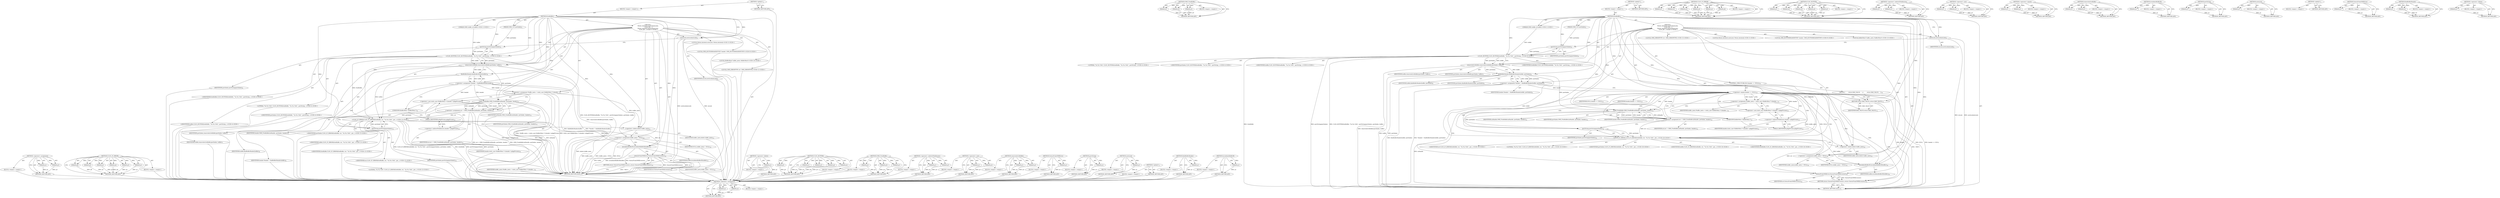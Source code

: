 digraph "&lt;operator&gt;.delete" {
vulnerable_115 [label=<(METHOD,&lt;operator&gt;.assignment)>];
vulnerable_116 [label=<(PARAM,p1)>];
vulnerable_117 [label=<(PARAM,p2)>];
vulnerable_118 [label=<(BLOCK,&lt;empty&gt;,&lt;empty&gt;)>];
vulnerable_119 [label=<(METHOD_RETURN,ANY)>];
vulnerable_140 [label=<(METHOD,CLOG_IF_ERROR)>];
vulnerable_141 [label=<(PARAM,p1)>];
vulnerable_142 [label=<(PARAM,p2)>];
vulnerable_143 [label=<(PARAM,p3)>];
vulnerable_144 [label=<(PARAM,p4)>];
vulnerable_145 [label=<(PARAM,p5)>];
vulnerable_146 [label=<(PARAM,p6)>];
vulnerable_147 [label=<(BLOCK,&lt;empty&gt;,&lt;empty&gt;)>];
vulnerable_148 [label=<(METHOD_RETURN,ANY)>];
vulnerable_6 [label=<(METHOD,&lt;global&gt;)<SUB>1</SUB>>];
vulnerable_7 [label=<(BLOCK,&lt;empty&gt;,&lt;empty&gt;)<SUB>1</SUB>>];
vulnerable_8 [label=<(METHOD,freeBuffer)<SUB>1</SUB>>];
vulnerable_9 [label=<(PARAM,OMX_U32 portIndex)<SUB>2</SUB>>];
vulnerable_10 [label="<(PARAM,OMX::buffer_id buffer)<SUB>2</SUB>>"];
vulnerable_11 [label="<(BLOCK,{
 Mutex::Autolock autoLock(mLock);
    CLOG_BU...,{
 Mutex::Autolock autoLock(mLock);
    CLOG_BU...)<SUB>2</SUB>>"];
vulnerable_12 [label="<(LOCAL,Mutex.Autolock autoLock: Mutex.Autolock)<SUB>3</SUB>>"];
vulnerable_13 [label=<(autoLock,autoLock(mLock))<SUB>3</SUB>>];
vulnerable_14 [label=<(IDENTIFIER,mLock,autoLock(mLock))<SUB>3</SUB>>];
vulnerable_15 [label="<(CLOG_BUFFER,CLOG_BUFFER(freeBuffer, &quot;%s:%u %#x&quot;, portString...)<SUB>4</SUB>>"];
vulnerable_16 [label="<(IDENTIFIER,freeBuffer,CLOG_BUFFER(freeBuffer, &quot;%s:%u %#x&quot;, portString...)<SUB>4</SUB>>"];
vulnerable_17 [label="<(LITERAL,&quot;%s:%u %#x&quot;,CLOG_BUFFER(freeBuffer, &quot;%s:%u %#x&quot;, portString...)<SUB>4</SUB>>"];
vulnerable_18 [label=<(portString,portString(portIndex))<SUB>4</SUB>>];
vulnerable_19 [label=<(IDENTIFIER,portIndex,portString(portIndex))<SUB>4</SUB>>];
vulnerable_20 [label="<(IDENTIFIER,portIndex,CLOG_BUFFER(freeBuffer, &quot;%s:%u %#x&quot;, portString...)<SUB>4</SUB>>"];
vulnerable_21 [label="<(IDENTIFIER,buffer,CLOG_BUFFER(freeBuffer, &quot;%s:%u %#x&quot;, portString...)<SUB>4</SUB>>"];
vulnerable_22 [label=<(removeActiveBuffer,removeActiveBuffer(portIndex, buffer))<SUB>7</SUB>>];
vulnerable_23 [label=<(IDENTIFIER,portIndex,removeActiveBuffer(portIndex, buffer))<SUB>7</SUB>>];
vulnerable_24 [label=<(IDENTIFIER,buffer,removeActiveBuffer(portIndex, buffer))<SUB>7</SUB>>];
vulnerable_25 [label="<(LOCAL,OMX_BUFFERHEADERTYPE* header: OMX_BUFFERHEADERTYPE*)<SUB>9</SUB>>"];
vulnerable_26 [label=<(&lt;operator&gt;.assignment,*header = findBufferHeader(buffer))<SUB>9</SUB>>];
vulnerable_27 [label=<(IDENTIFIER,header,*header = findBufferHeader(buffer))<SUB>9</SUB>>];
vulnerable_28 [label=<(findBufferHeader,findBufferHeader(buffer))<SUB>9</SUB>>];
vulnerable_29 [label=<(IDENTIFIER,buffer,findBufferHeader(buffer))<SUB>9</SUB>>];
vulnerable_30 [label="<(LOCAL,BufferMeta* buffer_meta: BufferMeta*)<SUB>10</SUB>>"];
vulnerable_31 [label=<(&lt;operator&gt;.assignment,*buffer_meta = static_cast&lt;BufferMeta *&gt;(header...)<SUB>10</SUB>>];
vulnerable_32 [label=<(IDENTIFIER,buffer_meta,*buffer_meta = static_cast&lt;BufferMeta *&gt;(header...)<SUB>10</SUB>>];
vulnerable_33 [label=<(&lt;operator&gt;.cast,static_cast&lt;BufferMeta *&gt;(header-&gt;pAppPrivate))<SUB>10</SUB>>];
vulnerable_34 [label=<(UNKNOWN,BufferMeta *,BufferMeta *)<SUB>10</SUB>>];
vulnerable_35 [label=<(&lt;operator&gt;.indirectFieldAccess,header-&gt;pAppPrivate)<SUB>10</SUB>>];
vulnerable_36 [label=<(IDENTIFIER,header,static_cast&lt;BufferMeta *&gt;(header-&gt;pAppPrivate))<SUB>10</SUB>>];
vulnerable_37 [label=<(FIELD_IDENTIFIER,pAppPrivate,pAppPrivate)<SUB>10</SUB>>];
vulnerable_38 [label="<(LOCAL,OMX_ERRORTYPE err: OMX_ERRORTYPE)<SUB>12</SUB>>"];
vulnerable_39 [label=<(&lt;operator&gt;.assignment,err = OMX_FreeBuffer(mHandle, portIndex, header))<SUB>12</SUB>>];
vulnerable_40 [label=<(IDENTIFIER,err,err = OMX_FreeBuffer(mHandle, portIndex, header))<SUB>12</SUB>>];
vulnerable_41 [label=<(OMX_FreeBuffer,OMX_FreeBuffer(mHandle, portIndex, header))<SUB>12</SUB>>];
vulnerable_42 [label=<(IDENTIFIER,mHandle,OMX_FreeBuffer(mHandle, portIndex, header))<SUB>12</SUB>>];
vulnerable_43 [label=<(IDENTIFIER,portIndex,OMX_FreeBuffer(mHandle, portIndex, header))<SUB>12</SUB>>];
vulnerable_44 [label=<(IDENTIFIER,header,OMX_FreeBuffer(mHandle, portIndex, header))<SUB>12</SUB>>];
vulnerable_45 [label="<(CLOG_IF_ERROR,CLOG_IF_ERROR(freeBuffer, err, &quot;%s:%u %#x&quot;, por...)<SUB>13</SUB>>"];
vulnerable_46 [label="<(IDENTIFIER,freeBuffer,CLOG_IF_ERROR(freeBuffer, err, &quot;%s:%u %#x&quot;, por...)<SUB>13</SUB>>"];
vulnerable_47 [label="<(IDENTIFIER,err,CLOG_IF_ERROR(freeBuffer, err, &quot;%s:%u %#x&quot;, por...)<SUB>13</SUB>>"];
vulnerable_48 [label="<(LITERAL,&quot;%s:%u %#x&quot;,CLOG_IF_ERROR(freeBuffer, err, &quot;%s:%u %#x&quot;, por...)<SUB>13</SUB>>"];
vulnerable_49 [label=<(portString,portString(portIndex))<SUB>13</SUB>>];
vulnerable_50 [label=<(IDENTIFIER,portIndex,portString(portIndex))<SUB>13</SUB>>];
vulnerable_51 [label="<(IDENTIFIER,portIndex,CLOG_IF_ERROR(freeBuffer, err, &quot;%s:%u %#x&quot;, por...)<SUB>13</SUB>>"];
vulnerable_52 [label="<(IDENTIFIER,buffer,CLOG_IF_ERROR(freeBuffer, err, &quot;%s:%u %#x&quot;, por...)<SUB>13</SUB>>"];
vulnerable_53 [label=<(&lt;operator&gt;.delete,delete buffer_meta)<SUB>15</SUB>>];
vulnerable_54 [label=<(IDENTIFIER,buffer_meta,delete buffer_meta)<SUB>15</SUB>>];
vulnerable_55 [label=<(&lt;operator&gt;.assignment,buffer_meta = NULL)<SUB>16</SUB>>];
vulnerable_56 [label=<(IDENTIFIER,buffer_meta,buffer_meta = NULL)<SUB>16</SUB>>];
vulnerable_57 [label=<(IDENTIFIER,NULL,buffer_meta = NULL)<SUB>16</SUB>>];
vulnerable_58 [label=<(invalidateBufferID,invalidateBufferID(buffer))<SUB>17</SUB>>];
vulnerable_59 [label=<(IDENTIFIER,buffer,invalidateBufferID(buffer))<SUB>17</SUB>>];
vulnerable_60 [label=<(RETURN,return StatusFromOMXError(err);,return StatusFromOMXError(err);)<SUB>19</SUB>>];
vulnerable_61 [label=<(StatusFromOMXError,StatusFromOMXError(err))<SUB>19</SUB>>];
vulnerable_62 [label=<(IDENTIFIER,err,StatusFromOMXError(err))<SUB>19</SUB>>];
vulnerable_63 [label=<(METHOD_RETURN,status_t)<SUB>1</SUB>>];
vulnerable_65 [label=<(METHOD_RETURN,ANY)<SUB>1</SUB>>];
vulnerable_149 [label=<(METHOD,&lt;operator&gt;.delete)>];
vulnerable_150 [label=<(PARAM,p1)>];
vulnerable_151 [label=<(BLOCK,&lt;empty&gt;,&lt;empty&gt;)>];
vulnerable_152 [label=<(METHOD_RETURN,ANY)>];
vulnerable_98 [label=<(METHOD,CLOG_BUFFER)>];
vulnerable_99 [label=<(PARAM,p1)>];
vulnerable_100 [label=<(PARAM,p2)>];
vulnerable_101 [label=<(PARAM,p3)>];
vulnerable_102 [label=<(PARAM,p4)>];
vulnerable_103 [label=<(PARAM,p5)>];
vulnerable_104 [label=<(BLOCK,&lt;empty&gt;,&lt;empty&gt;)>];
vulnerable_105 [label=<(METHOD_RETURN,ANY)>];
vulnerable_134 [label=<(METHOD,OMX_FreeBuffer)>];
vulnerable_135 [label=<(PARAM,p1)>];
vulnerable_136 [label=<(PARAM,p2)>];
vulnerable_137 [label=<(PARAM,p3)>];
vulnerable_138 [label=<(BLOCK,&lt;empty&gt;,&lt;empty&gt;)>];
vulnerable_139 [label=<(METHOD_RETURN,ANY)>];
vulnerable_129 [label=<(METHOD,&lt;operator&gt;.indirectFieldAccess)>];
vulnerable_130 [label=<(PARAM,p1)>];
vulnerable_131 [label=<(PARAM,p2)>];
vulnerable_132 [label=<(BLOCK,&lt;empty&gt;,&lt;empty&gt;)>];
vulnerable_133 [label=<(METHOD_RETURN,ANY)>];
vulnerable_124 [label=<(METHOD,&lt;operator&gt;.cast)>];
vulnerable_125 [label=<(PARAM,p1)>];
vulnerable_126 [label=<(PARAM,p2)>];
vulnerable_127 [label=<(BLOCK,&lt;empty&gt;,&lt;empty&gt;)>];
vulnerable_128 [label=<(METHOD_RETURN,ANY)>];
vulnerable_110 [label=<(METHOD,removeActiveBuffer)>];
vulnerable_111 [label=<(PARAM,p1)>];
vulnerable_112 [label=<(PARAM,p2)>];
vulnerable_113 [label=<(BLOCK,&lt;empty&gt;,&lt;empty&gt;)>];
vulnerable_114 [label=<(METHOD_RETURN,ANY)>];
vulnerable_157 [label=<(METHOD,StatusFromOMXError)>];
vulnerable_158 [label=<(PARAM,p1)>];
vulnerable_159 [label=<(BLOCK,&lt;empty&gt;,&lt;empty&gt;)>];
vulnerable_160 [label=<(METHOD_RETURN,ANY)>];
vulnerable_106 [label=<(METHOD,portString)>];
vulnerable_107 [label=<(PARAM,p1)>];
vulnerable_108 [label=<(BLOCK,&lt;empty&gt;,&lt;empty&gt;)>];
vulnerable_109 [label=<(METHOD_RETURN,ANY)>];
vulnerable_94 [label=<(METHOD,autoLock)>];
vulnerable_95 [label=<(PARAM,p1)>];
vulnerable_96 [label=<(BLOCK,&lt;empty&gt;,&lt;empty&gt;)>];
vulnerable_97 [label=<(METHOD_RETURN,ANY)>];
vulnerable_88 [label=<(METHOD,&lt;global&gt;)<SUB>1</SUB>>];
vulnerable_89 [label=<(BLOCK,&lt;empty&gt;,&lt;empty&gt;)>];
vulnerable_90 [label=<(METHOD_RETURN,ANY)>];
vulnerable_120 [label=<(METHOD,findBufferHeader)>];
vulnerable_121 [label=<(PARAM,p1)>];
vulnerable_122 [label=<(BLOCK,&lt;empty&gt;,&lt;empty&gt;)>];
vulnerable_123 [label=<(METHOD_RETURN,ANY)>];
vulnerable_153 [label=<(METHOD,invalidateBufferID)>];
vulnerable_154 [label=<(PARAM,p1)>];
vulnerable_155 [label=<(BLOCK,&lt;empty&gt;,&lt;empty&gt;)>];
vulnerable_156 [label=<(METHOD_RETURN,ANY)>];
fixed_123 [label=<(METHOD,&lt;operator&gt;.assignment)>];
fixed_124 [label=<(PARAM,p1)>];
fixed_125 [label=<(PARAM,p2)>];
fixed_126 [label=<(BLOCK,&lt;empty&gt;,&lt;empty&gt;)>];
fixed_127 [label=<(METHOD_RETURN,ANY)>];
fixed_148 [label=<(METHOD,OMX_FreeBuffer)>];
fixed_149 [label=<(PARAM,p1)>];
fixed_150 [label=<(PARAM,p2)>];
fixed_151 [label=<(PARAM,p3)>];
fixed_152 [label=<(BLOCK,&lt;empty&gt;,&lt;empty&gt;)>];
fixed_153 [label=<(METHOD_RETURN,ANY)>];
fixed_6 [label=<(METHOD,&lt;global&gt;)<SUB>1</SUB>>];
fixed_7 [label=<(BLOCK,&lt;empty&gt;,&lt;empty&gt;)<SUB>1</SUB>>];
fixed_8 [label=<(METHOD,freeBuffer)<SUB>1</SUB>>];
fixed_9 [label=<(PARAM,OMX_U32 portIndex)<SUB>2</SUB>>];
fixed_10 [label="<(PARAM,OMX::buffer_id buffer)<SUB>2</SUB>>"];
fixed_11 [label="<(BLOCK,{
 Mutex::Autolock autoLock(mLock);
    CLOG_BU...,{
 Mutex::Autolock autoLock(mLock);
    CLOG_BU...)<SUB>2</SUB>>"];
fixed_12 [label="<(LOCAL,Mutex.Autolock autoLock: Mutex.Autolock)<SUB>3</SUB>>"];
fixed_13 [label=<(autoLock,autoLock(mLock))<SUB>3</SUB>>];
fixed_14 [label=<(IDENTIFIER,mLock,autoLock(mLock))<SUB>3</SUB>>];
fixed_15 [label="<(CLOG_BUFFER,CLOG_BUFFER(freeBuffer, &quot;%s:%u %#x&quot;, portString...)<SUB>4</SUB>>"];
fixed_16 [label="<(IDENTIFIER,freeBuffer,CLOG_BUFFER(freeBuffer, &quot;%s:%u %#x&quot;, portString...)<SUB>4</SUB>>"];
fixed_17 [label="<(LITERAL,&quot;%s:%u %#x&quot;,CLOG_BUFFER(freeBuffer, &quot;%s:%u %#x&quot;, portString...)<SUB>4</SUB>>"];
fixed_18 [label=<(portString,portString(portIndex))<SUB>4</SUB>>];
fixed_19 [label=<(IDENTIFIER,portIndex,portString(portIndex))<SUB>4</SUB>>];
fixed_20 [label="<(IDENTIFIER,portIndex,CLOG_BUFFER(freeBuffer, &quot;%s:%u %#x&quot;, portString...)<SUB>4</SUB>>"];
fixed_21 [label="<(IDENTIFIER,buffer,CLOG_BUFFER(freeBuffer, &quot;%s:%u %#x&quot;, portString...)<SUB>4</SUB>>"];
fixed_22 [label=<(removeActiveBuffer,removeActiveBuffer(portIndex, buffer))<SUB>7</SUB>>];
fixed_23 [label=<(IDENTIFIER,portIndex,removeActiveBuffer(portIndex, buffer))<SUB>7</SUB>>];
fixed_24 [label=<(IDENTIFIER,buffer,removeActiveBuffer(portIndex, buffer))<SUB>7</SUB>>];
fixed_25 [label="<(LOCAL,OMX_BUFFERHEADERTYPE* header: OMX_BUFFERHEADERTYPE*)<SUB>9</SUB>>"];
fixed_26 [label=<(&lt;operator&gt;.assignment,*header = findBufferHeader(buffer, portIndex))<SUB>9</SUB>>];
fixed_27 [label=<(IDENTIFIER,header,*header = findBufferHeader(buffer, portIndex))<SUB>9</SUB>>];
fixed_28 [label=<(findBufferHeader,findBufferHeader(buffer, portIndex))<SUB>9</SUB>>];
fixed_29 [label=<(IDENTIFIER,buffer,findBufferHeader(buffer, portIndex))<SUB>9</SUB>>];
fixed_30 [label=<(IDENTIFIER,portIndex,findBufferHeader(buffer, portIndex))<SUB>9</SUB>>];
fixed_31 [label=<(CONTROL_STRUCTURE,IF,if (header == NULL))<SUB>10</SUB>>];
fixed_32 [label=<(&lt;operator&gt;.equals,header == NULL)<SUB>10</SUB>>];
fixed_33 [label=<(IDENTIFIER,header,header == NULL)<SUB>10</SUB>>];
fixed_34 [label=<(IDENTIFIER,NULL,header == NULL)<SUB>10</SUB>>];
fixed_35 [label=<(BLOCK,{
        return BAD_VALUE;
    },{
        return BAD_VALUE;
    })<SUB>10</SUB>>];
fixed_36 [label=<(RETURN,return BAD_VALUE;,return BAD_VALUE;)<SUB>11</SUB>>];
fixed_37 [label=<(IDENTIFIER,BAD_VALUE,return BAD_VALUE;)<SUB>11</SUB>>];
fixed_38 [label="<(LOCAL,BufferMeta* buffer_meta: BufferMeta*)<SUB>13</SUB>>"];
fixed_39 [label=<(&lt;operator&gt;.assignment,*buffer_meta = static_cast&lt;BufferMeta *&gt;(header...)<SUB>13</SUB>>];
fixed_40 [label=<(IDENTIFIER,buffer_meta,*buffer_meta = static_cast&lt;BufferMeta *&gt;(header...)<SUB>13</SUB>>];
fixed_41 [label=<(&lt;operator&gt;.cast,static_cast&lt;BufferMeta *&gt;(header-&gt;pAppPrivate))<SUB>13</SUB>>];
fixed_42 [label=<(UNKNOWN,BufferMeta *,BufferMeta *)<SUB>13</SUB>>];
fixed_43 [label=<(&lt;operator&gt;.indirectFieldAccess,header-&gt;pAppPrivate)<SUB>13</SUB>>];
fixed_44 [label=<(IDENTIFIER,header,static_cast&lt;BufferMeta *&gt;(header-&gt;pAppPrivate))<SUB>13</SUB>>];
fixed_45 [label=<(FIELD_IDENTIFIER,pAppPrivate,pAppPrivate)<SUB>13</SUB>>];
fixed_46 [label="<(LOCAL,OMX_ERRORTYPE err: OMX_ERRORTYPE)<SUB>15</SUB>>"];
fixed_47 [label=<(&lt;operator&gt;.assignment,err = OMX_FreeBuffer(mHandle, portIndex, header))<SUB>15</SUB>>];
fixed_48 [label=<(IDENTIFIER,err,err = OMX_FreeBuffer(mHandle, portIndex, header))<SUB>15</SUB>>];
fixed_49 [label=<(OMX_FreeBuffer,OMX_FreeBuffer(mHandle, portIndex, header))<SUB>15</SUB>>];
fixed_50 [label=<(IDENTIFIER,mHandle,OMX_FreeBuffer(mHandle, portIndex, header))<SUB>15</SUB>>];
fixed_51 [label=<(IDENTIFIER,portIndex,OMX_FreeBuffer(mHandle, portIndex, header))<SUB>15</SUB>>];
fixed_52 [label=<(IDENTIFIER,header,OMX_FreeBuffer(mHandle, portIndex, header))<SUB>15</SUB>>];
fixed_53 [label="<(CLOG_IF_ERROR,CLOG_IF_ERROR(freeBuffer, err, &quot;%s:%u %#x&quot;, por...)<SUB>16</SUB>>"];
fixed_54 [label="<(IDENTIFIER,freeBuffer,CLOG_IF_ERROR(freeBuffer, err, &quot;%s:%u %#x&quot;, por...)<SUB>16</SUB>>"];
fixed_55 [label="<(IDENTIFIER,err,CLOG_IF_ERROR(freeBuffer, err, &quot;%s:%u %#x&quot;, por...)<SUB>16</SUB>>"];
fixed_56 [label="<(LITERAL,&quot;%s:%u %#x&quot;,CLOG_IF_ERROR(freeBuffer, err, &quot;%s:%u %#x&quot;, por...)<SUB>16</SUB>>"];
fixed_57 [label=<(portString,portString(portIndex))<SUB>16</SUB>>];
fixed_58 [label=<(IDENTIFIER,portIndex,portString(portIndex))<SUB>16</SUB>>];
fixed_59 [label="<(IDENTIFIER,portIndex,CLOG_IF_ERROR(freeBuffer, err, &quot;%s:%u %#x&quot;, por...)<SUB>16</SUB>>"];
fixed_60 [label="<(IDENTIFIER,buffer,CLOG_IF_ERROR(freeBuffer, err, &quot;%s:%u %#x&quot;, por...)<SUB>16</SUB>>"];
fixed_61 [label=<(&lt;operator&gt;.delete,delete buffer_meta)<SUB>18</SUB>>];
fixed_62 [label=<(IDENTIFIER,buffer_meta,delete buffer_meta)<SUB>18</SUB>>];
fixed_63 [label=<(&lt;operator&gt;.assignment,buffer_meta = NULL)<SUB>19</SUB>>];
fixed_64 [label=<(IDENTIFIER,buffer_meta,buffer_meta = NULL)<SUB>19</SUB>>];
fixed_65 [label=<(IDENTIFIER,NULL,buffer_meta = NULL)<SUB>19</SUB>>];
fixed_66 [label=<(invalidateBufferID,invalidateBufferID(buffer))<SUB>20</SUB>>];
fixed_67 [label=<(IDENTIFIER,buffer,invalidateBufferID(buffer))<SUB>20</SUB>>];
fixed_68 [label=<(RETURN,return StatusFromOMXError(err);,return StatusFromOMXError(err);)<SUB>22</SUB>>];
fixed_69 [label=<(StatusFromOMXError,StatusFromOMXError(err))<SUB>22</SUB>>];
fixed_70 [label=<(IDENTIFIER,err,StatusFromOMXError(err))<SUB>22</SUB>>];
fixed_71 [label=<(METHOD_RETURN,status_t)<SUB>1</SUB>>];
fixed_73 [label=<(METHOD_RETURN,ANY)<SUB>1</SUB>>];
fixed_154 [label=<(METHOD,CLOG_IF_ERROR)>];
fixed_155 [label=<(PARAM,p1)>];
fixed_156 [label=<(PARAM,p2)>];
fixed_157 [label=<(PARAM,p3)>];
fixed_158 [label=<(PARAM,p4)>];
fixed_159 [label=<(PARAM,p5)>];
fixed_160 [label=<(PARAM,p6)>];
fixed_161 [label=<(BLOCK,&lt;empty&gt;,&lt;empty&gt;)>];
fixed_162 [label=<(METHOD_RETURN,ANY)>];
fixed_106 [label=<(METHOD,CLOG_BUFFER)>];
fixed_107 [label=<(PARAM,p1)>];
fixed_108 [label=<(PARAM,p2)>];
fixed_109 [label=<(PARAM,p3)>];
fixed_110 [label=<(PARAM,p4)>];
fixed_111 [label=<(PARAM,p5)>];
fixed_112 [label=<(BLOCK,&lt;empty&gt;,&lt;empty&gt;)>];
fixed_113 [label=<(METHOD_RETURN,ANY)>];
fixed_143 [label=<(METHOD,&lt;operator&gt;.indirectFieldAccess)>];
fixed_144 [label=<(PARAM,p1)>];
fixed_145 [label=<(PARAM,p2)>];
fixed_146 [label=<(BLOCK,&lt;empty&gt;,&lt;empty&gt;)>];
fixed_147 [label=<(METHOD_RETURN,ANY)>];
fixed_138 [label=<(METHOD,&lt;operator&gt;.cast)>];
fixed_139 [label=<(PARAM,p1)>];
fixed_140 [label=<(PARAM,p2)>];
fixed_141 [label=<(BLOCK,&lt;empty&gt;,&lt;empty&gt;)>];
fixed_142 [label=<(METHOD_RETURN,ANY)>];
fixed_133 [label=<(METHOD,&lt;operator&gt;.equals)>];
fixed_134 [label=<(PARAM,p1)>];
fixed_135 [label=<(PARAM,p2)>];
fixed_136 [label=<(BLOCK,&lt;empty&gt;,&lt;empty&gt;)>];
fixed_137 [label=<(METHOD_RETURN,ANY)>];
fixed_118 [label=<(METHOD,removeActiveBuffer)>];
fixed_119 [label=<(PARAM,p1)>];
fixed_120 [label=<(PARAM,p2)>];
fixed_121 [label=<(BLOCK,&lt;empty&gt;,&lt;empty&gt;)>];
fixed_122 [label=<(METHOD_RETURN,ANY)>];
fixed_167 [label=<(METHOD,invalidateBufferID)>];
fixed_168 [label=<(PARAM,p1)>];
fixed_169 [label=<(BLOCK,&lt;empty&gt;,&lt;empty&gt;)>];
fixed_170 [label=<(METHOD_RETURN,ANY)>];
fixed_114 [label=<(METHOD,portString)>];
fixed_115 [label=<(PARAM,p1)>];
fixed_116 [label=<(BLOCK,&lt;empty&gt;,&lt;empty&gt;)>];
fixed_117 [label=<(METHOD_RETURN,ANY)>];
fixed_102 [label=<(METHOD,autoLock)>];
fixed_103 [label=<(PARAM,p1)>];
fixed_104 [label=<(BLOCK,&lt;empty&gt;,&lt;empty&gt;)>];
fixed_105 [label=<(METHOD_RETURN,ANY)>];
fixed_96 [label=<(METHOD,&lt;global&gt;)<SUB>1</SUB>>];
fixed_97 [label=<(BLOCK,&lt;empty&gt;,&lt;empty&gt;)>];
fixed_98 [label=<(METHOD_RETURN,ANY)>];
fixed_171 [label=<(METHOD,StatusFromOMXError)>];
fixed_172 [label=<(PARAM,p1)>];
fixed_173 [label=<(BLOCK,&lt;empty&gt;,&lt;empty&gt;)>];
fixed_174 [label=<(METHOD_RETURN,ANY)>];
fixed_128 [label=<(METHOD,findBufferHeader)>];
fixed_129 [label=<(PARAM,p1)>];
fixed_130 [label=<(PARAM,p2)>];
fixed_131 [label=<(BLOCK,&lt;empty&gt;,&lt;empty&gt;)>];
fixed_132 [label=<(METHOD_RETURN,ANY)>];
fixed_163 [label=<(METHOD,&lt;operator&gt;.delete)>];
fixed_164 [label=<(PARAM,p1)>];
fixed_165 [label=<(BLOCK,&lt;empty&gt;,&lt;empty&gt;)>];
fixed_166 [label=<(METHOD_RETURN,ANY)>];
vulnerable_115 -> vulnerable_116  [key=0, label="AST: "];
vulnerable_115 -> vulnerable_116  [key=1, label="DDG: "];
vulnerable_115 -> vulnerable_118  [key=0, label="AST: "];
vulnerable_115 -> vulnerable_117  [key=0, label="AST: "];
vulnerable_115 -> vulnerable_117  [key=1, label="DDG: "];
vulnerable_115 -> vulnerable_119  [key=0, label="AST: "];
vulnerable_115 -> vulnerable_119  [key=1, label="CFG: "];
vulnerable_116 -> vulnerable_119  [key=0, label="DDG: p1"];
vulnerable_117 -> vulnerable_119  [key=0, label="DDG: p2"];
vulnerable_118 -> fixed_123  [key=0];
vulnerable_119 -> fixed_123  [key=0];
vulnerable_140 -> vulnerable_141  [key=0, label="AST: "];
vulnerable_140 -> vulnerable_141  [key=1, label="DDG: "];
vulnerable_140 -> vulnerable_147  [key=0, label="AST: "];
vulnerable_140 -> vulnerable_142  [key=0, label="AST: "];
vulnerable_140 -> vulnerable_142  [key=1, label="DDG: "];
vulnerable_140 -> vulnerable_148  [key=0, label="AST: "];
vulnerable_140 -> vulnerable_148  [key=1, label="CFG: "];
vulnerable_140 -> vulnerable_143  [key=0, label="AST: "];
vulnerable_140 -> vulnerable_143  [key=1, label="DDG: "];
vulnerable_140 -> vulnerable_144  [key=0, label="AST: "];
vulnerable_140 -> vulnerable_144  [key=1, label="DDG: "];
vulnerable_140 -> vulnerable_145  [key=0, label="AST: "];
vulnerable_140 -> vulnerable_145  [key=1, label="DDG: "];
vulnerable_140 -> vulnerable_146  [key=0, label="AST: "];
vulnerable_140 -> vulnerable_146  [key=1, label="DDG: "];
vulnerable_141 -> vulnerable_148  [key=0, label="DDG: p1"];
vulnerable_142 -> vulnerable_148  [key=0, label="DDG: p2"];
vulnerable_143 -> vulnerable_148  [key=0, label="DDG: p3"];
vulnerable_144 -> vulnerable_148  [key=0, label="DDG: p4"];
vulnerable_145 -> vulnerable_148  [key=0, label="DDG: p5"];
vulnerable_146 -> vulnerable_148  [key=0, label="DDG: p6"];
vulnerable_147 -> fixed_123  [key=0];
vulnerable_148 -> fixed_123  [key=0];
vulnerable_6 -> vulnerable_7  [key=0, label="AST: "];
vulnerable_6 -> vulnerable_65  [key=0, label="AST: "];
vulnerable_6 -> vulnerable_65  [key=1, label="CFG: "];
vulnerable_7 -> vulnerable_8  [key=0, label="AST: "];
vulnerable_8 -> vulnerable_9  [key=0, label="AST: "];
vulnerable_8 -> vulnerable_9  [key=1, label="DDG: "];
vulnerable_8 -> vulnerable_10  [key=0, label="AST: "];
vulnerable_8 -> vulnerable_10  [key=1, label="DDG: "];
vulnerable_8 -> vulnerable_11  [key=0, label="AST: "];
vulnerable_8 -> vulnerable_63  [key=0, label="AST: "];
vulnerable_8 -> vulnerable_13  [key=0, label="CFG: "];
vulnerable_8 -> vulnerable_13  [key=1, label="DDG: "];
vulnerable_8 -> vulnerable_55  [key=0, label="DDG: "];
vulnerable_8 -> vulnerable_15  [key=0, label="DDG: "];
vulnerable_8 -> vulnerable_22  [key=0, label="DDG: "];
vulnerable_8 -> vulnerable_45  [key=0, label="DDG: "];
vulnerable_8 -> vulnerable_53  [key=0, label="DDG: "];
vulnerable_8 -> vulnerable_58  [key=0, label="DDG: "];
vulnerable_8 -> vulnerable_18  [key=0, label="DDG: "];
vulnerable_8 -> vulnerable_28  [key=0, label="DDG: "];
vulnerable_8 -> vulnerable_41  [key=0, label="DDG: "];
vulnerable_8 -> vulnerable_49  [key=0, label="DDG: "];
vulnerable_8 -> vulnerable_61  [key=0, label="DDG: "];
vulnerable_9 -> vulnerable_18  [key=0, label="DDG: portIndex"];
vulnerable_10 -> vulnerable_15  [key=0, label="DDG: buffer"];
vulnerable_11 -> vulnerable_12  [key=0, label="AST: "];
vulnerable_11 -> vulnerable_13  [key=0, label="AST: "];
vulnerable_11 -> vulnerable_15  [key=0, label="AST: "];
vulnerable_11 -> vulnerable_22  [key=0, label="AST: "];
vulnerable_11 -> vulnerable_25  [key=0, label="AST: "];
vulnerable_11 -> vulnerable_26  [key=0, label="AST: "];
vulnerable_11 -> vulnerable_30  [key=0, label="AST: "];
vulnerable_11 -> vulnerable_31  [key=0, label="AST: "];
vulnerable_11 -> vulnerable_38  [key=0, label="AST: "];
vulnerable_11 -> vulnerable_39  [key=0, label="AST: "];
vulnerable_11 -> vulnerable_45  [key=0, label="AST: "];
vulnerable_11 -> vulnerable_53  [key=0, label="AST: "];
vulnerable_11 -> vulnerable_55  [key=0, label="AST: "];
vulnerable_11 -> vulnerable_58  [key=0, label="AST: "];
vulnerable_11 -> vulnerable_60  [key=0, label="AST: "];
vulnerable_12 -> fixed_123  [key=0];
vulnerable_13 -> vulnerable_14  [key=0, label="AST: "];
vulnerable_13 -> vulnerable_18  [key=0, label="CFG: "];
vulnerable_13 -> vulnerable_63  [key=0, label="DDG: autoLock(mLock)"];
vulnerable_13 -> vulnerable_63  [key=1, label="DDG: mLock"];
vulnerable_14 -> fixed_123  [key=0];
vulnerable_15 -> vulnerable_16  [key=0, label="AST: "];
vulnerable_15 -> vulnerable_17  [key=0, label="AST: "];
vulnerable_15 -> vulnerable_18  [key=0, label="AST: "];
vulnerable_15 -> vulnerable_20  [key=0, label="AST: "];
vulnerable_15 -> vulnerable_21  [key=0, label="AST: "];
vulnerable_15 -> vulnerable_22  [key=0, label="CFG: "];
vulnerable_15 -> vulnerable_22  [key=1, label="DDG: portIndex"];
vulnerable_15 -> vulnerable_22  [key=2, label="DDG: buffer"];
vulnerable_15 -> vulnerable_63  [key=0, label="DDG: CLOG_BUFFER(freeBuffer, &quot;%s:%u %#x&quot;, portString(portIndex), portIndex, buffer)"];
vulnerable_15 -> vulnerable_45  [key=0, label="DDG: freeBuffer"];
vulnerable_16 -> fixed_123  [key=0];
vulnerable_17 -> fixed_123  [key=0];
vulnerable_18 -> vulnerable_19  [key=0, label="AST: "];
vulnerable_18 -> vulnerable_15  [key=0, label="CFG: "];
vulnerable_18 -> vulnerable_15  [key=1, label="DDG: portIndex"];
vulnerable_19 -> fixed_123  [key=0];
vulnerable_20 -> fixed_123  [key=0];
vulnerable_21 -> fixed_123  [key=0];
vulnerable_22 -> vulnerable_23  [key=0, label="AST: "];
vulnerable_22 -> vulnerable_24  [key=0, label="AST: "];
vulnerable_22 -> vulnerable_28  [key=0, label="CFG: "];
vulnerable_22 -> vulnerable_28  [key=1, label="DDG: buffer"];
vulnerable_22 -> vulnerable_63  [key=0, label="DDG: removeActiveBuffer(portIndex, buffer)"];
vulnerable_22 -> vulnerable_41  [key=0, label="DDG: portIndex"];
vulnerable_23 -> fixed_123  [key=0];
vulnerable_24 -> fixed_123  [key=0];
vulnerable_25 -> fixed_123  [key=0];
vulnerable_26 -> vulnerable_27  [key=0, label="AST: "];
vulnerable_26 -> vulnerable_28  [key=0, label="AST: "];
vulnerable_26 -> vulnerable_34  [key=0, label="CFG: "];
vulnerable_26 -> vulnerable_63  [key=0, label="DDG: findBufferHeader(buffer)"];
vulnerable_26 -> vulnerable_63  [key=1, label="DDG: *header = findBufferHeader(buffer)"];
vulnerable_26 -> vulnerable_31  [key=0, label="DDG: header"];
vulnerable_26 -> vulnerable_33  [key=0, label="DDG: header"];
vulnerable_26 -> vulnerable_41  [key=0, label="DDG: header"];
vulnerable_27 -> fixed_123  [key=0];
vulnerable_28 -> vulnerable_29  [key=0, label="AST: "];
vulnerable_28 -> vulnerable_26  [key=0, label="CFG: "];
vulnerable_28 -> vulnerable_26  [key=1, label="DDG: buffer"];
vulnerable_28 -> vulnerable_45  [key=0, label="DDG: buffer"];
vulnerable_29 -> fixed_123  [key=0];
vulnerable_30 -> fixed_123  [key=0];
vulnerable_31 -> vulnerable_32  [key=0, label="AST: "];
vulnerable_31 -> vulnerable_33  [key=0, label="AST: "];
vulnerable_31 -> vulnerable_41  [key=0, label="CFG: "];
vulnerable_31 -> vulnerable_63  [key=0, label="DDG: static_cast&lt;BufferMeta *&gt;(header-&gt;pAppPrivate)"];
vulnerable_31 -> vulnerable_63  [key=1, label="DDG: *buffer_meta = static_cast&lt;BufferMeta *&gt;(header-&gt;pAppPrivate)"];
vulnerable_31 -> vulnerable_53  [key=0, label="DDG: buffer_meta"];
vulnerable_32 -> fixed_123  [key=0];
vulnerable_33 -> vulnerable_34  [key=0, label="AST: "];
vulnerable_33 -> vulnerable_35  [key=0, label="AST: "];
vulnerable_33 -> vulnerable_31  [key=0, label="CFG: "];
vulnerable_33 -> vulnerable_63  [key=0, label="DDG: header-&gt;pAppPrivate"];
vulnerable_34 -> vulnerable_37  [key=0, label="CFG: "];
vulnerable_35 -> vulnerable_36  [key=0, label="AST: "];
vulnerable_35 -> vulnerable_37  [key=0, label="AST: "];
vulnerable_35 -> vulnerable_33  [key=0, label="CFG: "];
vulnerable_36 -> fixed_123  [key=0];
vulnerable_37 -> vulnerable_35  [key=0, label="CFG: "];
vulnerable_38 -> fixed_123  [key=0];
vulnerable_39 -> vulnerable_40  [key=0, label="AST: "];
vulnerable_39 -> vulnerable_41  [key=0, label="AST: "];
vulnerable_39 -> vulnerable_49  [key=0, label="CFG: "];
vulnerable_39 -> vulnerable_63  [key=0, label="DDG: OMX_FreeBuffer(mHandle, portIndex, header)"];
vulnerable_39 -> vulnerable_63  [key=1, label="DDG: err = OMX_FreeBuffer(mHandle, portIndex, header)"];
vulnerable_39 -> vulnerable_45  [key=0, label="DDG: err"];
vulnerable_40 -> fixed_123  [key=0];
vulnerable_41 -> vulnerable_42  [key=0, label="AST: "];
vulnerable_41 -> vulnerable_43  [key=0, label="AST: "];
vulnerable_41 -> vulnerable_44  [key=0, label="AST: "];
vulnerable_41 -> vulnerable_39  [key=0, label="CFG: "];
vulnerable_41 -> vulnerable_39  [key=1, label="DDG: mHandle"];
vulnerable_41 -> vulnerable_39  [key=2, label="DDG: portIndex"];
vulnerable_41 -> vulnerable_39  [key=3, label="DDG: header"];
vulnerable_41 -> vulnerable_63  [key=0, label="DDG: header"];
vulnerable_41 -> vulnerable_63  [key=1, label="DDG: mHandle"];
vulnerable_41 -> vulnerable_49  [key=0, label="DDG: portIndex"];
vulnerable_42 -> fixed_123  [key=0];
vulnerable_43 -> fixed_123  [key=0];
vulnerable_44 -> fixed_123  [key=0];
vulnerable_45 -> vulnerable_46  [key=0, label="AST: "];
vulnerable_45 -> vulnerable_47  [key=0, label="AST: "];
vulnerable_45 -> vulnerable_48  [key=0, label="AST: "];
vulnerable_45 -> vulnerable_49  [key=0, label="AST: "];
vulnerable_45 -> vulnerable_51  [key=0, label="AST: "];
vulnerable_45 -> vulnerable_52  [key=0, label="AST: "];
vulnerable_45 -> vulnerable_53  [key=0, label="CFG: "];
vulnerable_45 -> vulnerable_63  [key=0, label="DDG: freeBuffer"];
vulnerable_45 -> vulnerable_63  [key=1, label="DDG: portString(portIndex)"];
vulnerable_45 -> vulnerable_63  [key=2, label="DDG: portIndex"];
vulnerable_45 -> vulnerable_63  [key=3, label="DDG: CLOG_IF_ERROR(freeBuffer, err, &quot;%s:%u %#x&quot;, portString(portIndex), portIndex, buffer)"];
vulnerable_45 -> vulnerable_58  [key=0, label="DDG: buffer"];
vulnerable_45 -> vulnerable_61  [key=0, label="DDG: err"];
vulnerable_46 -> fixed_123  [key=0];
vulnerable_47 -> fixed_123  [key=0];
vulnerable_48 -> fixed_123  [key=0];
vulnerable_49 -> vulnerable_50  [key=0, label="AST: "];
vulnerable_49 -> vulnerable_45  [key=0, label="CFG: "];
vulnerable_49 -> vulnerable_45  [key=1, label="DDG: portIndex"];
vulnerable_50 -> fixed_123  [key=0];
vulnerable_51 -> fixed_123  [key=0];
vulnerable_52 -> fixed_123  [key=0];
vulnerable_53 -> vulnerable_54  [key=0, label="AST: "];
vulnerable_53 -> vulnerable_55  [key=0, label="CFG: "];
vulnerable_53 -> vulnerable_63  [key=0, label="DDG: delete buffer_meta"];
vulnerable_54 -> fixed_123  [key=0];
vulnerable_55 -> vulnerable_56  [key=0, label="AST: "];
vulnerable_55 -> vulnerable_57  [key=0, label="AST: "];
vulnerable_55 -> vulnerable_58  [key=0, label="CFG: "];
vulnerable_55 -> vulnerable_63  [key=0, label="DDG: buffer_meta"];
vulnerable_55 -> vulnerable_63  [key=1, label="DDG: buffer_meta = NULL"];
vulnerable_55 -> vulnerable_63  [key=2, label="DDG: NULL"];
vulnerable_56 -> fixed_123  [key=0];
vulnerable_57 -> fixed_123  [key=0];
vulnerable_58 -> vulnerable_59  [key=0, label="AST: "];
vulnerable_58 -> vulnerable_61  [key=0, label="CFG: "];
vulnerable_58 -> vulnerable_63  [key=0, label="DDG: buffer"];
vulnerable_58 -> vulnerable_63  [key=1, label="DDG: invalidateBufferID(buffer)"];
vulnerable_59 -> fixed_123  [key=0];
vulnerable_60 -> vulnerable_61  [key=0, label="AST: "];
vulnerable_60 -> vulnerable_63  [key=0, label="CFG: "];
vulnerable_60 -> vulnerable_63  [key=1, label="DDG: &lt;RET&gt;"];
vulnerable_61 -> vulnerable_62  [key=0, label="AST: "];
vulnerable_61 -> vulnerable_60  [key=0, label="CFG: "];
vulnerable_61 -> vulnerable_60  [key=1, label="DDG: StatusFromOMXError(err)"];
vulnerable_61 -> vulnerable_63  [key=0, label="DDG: err"];
vulnerable_61 -> vulnerable_63  [key=1, label="DDG: StatusFromOMXError(err)"];
vulnerable_62 -> fixed_123  [key=0];
vulnerable_63 -> fixed_123  [key=0];
vulnerable_65 -> fixed_123  [key=0];
vulnerable_149 -> vulnerable_150  [key=0, label="AST: "];
vulnerable_149 -> vulnerable_150  [key=1, label="DDG: "];
vulnerable_149 -> vulnerable_151  [key=0, label="AST: "];
vulnerable_149 -> vulnerable_152  [key=0, label="AST: "];
vulnerable_149 -> vulnerable_152  [key=1, label="CFG: "];
vulnerable_150 -> vulnerable_152  [key=0, label="DDG: p1"];
vulnerable_151 -> fixed_123  [key=0];
vulnerable_152 -> fixed_123  [key=0];
vulnerable_98 -> vulnerable_99  [key=0, label="AST: "];
vulnerable_98 -> vulnerable_99  [key=1, label="DDG: "];
vulnerable_98 -> vulnerable_104  [key=0, label="AST: "];
vulnerable_98 -> vulnerable_100  [key=0, label="AST: "];
vulnerable_98 -> vulnerable_100  [key=1, label="DDG: "];
vulnerable_98 -> vulnerable_105  [key=0, label="AST: "];
vulnerable_98 -> vulnerable_105  [key=1, label="CFG: "];
vulnerable_98 -> vulnerable_101  [key=0, label="AST: "];
vulnerable_98 -> vulnerable_101  [key=1, label="DDG: "];
vulnerable_98 -> vulnerable_102  [key=0, label="AST: "];
vulnerable_98 -> vulnerable_102  [key=1, label="DDG: "];
vulnerable_98 -> vulnerable_103  [key=0, label="AST: "];
vulnerable_98 -> vulnerable_103  [key=1, label="DDG: "];
vulnerable_99 -> vulnerable_105  [key=0, label="DDG: p1"];
vulnerable_100 -> vulnerable_105  [key=0, label="DDG: p2"];
vulnerable_101 -> vulnerable_105  [key=0, label="DDG: p3"];
vulnerable_102 -> vulnerable_105  [key=0, label="DDG: p4"];
vulnerable_103 -> vulnerable_105  [key=0, label="DDG: p5"];
vulnerable_104 -> fixed_123  [key=0];
vulnerable_105 -> fixed_123  [key=0];
vulnerable_134 -> vulnerable_135  [key=0, label="AST: "];
vulnerable_134 -> vulnerable_135  [key=1, label="DDG: "];
vulnerable_134 -> vulnerable_138  [key=0, label="AST: "];
vulnerable_134 -> vulnerable_136  [key=0, label="AST: "];
vulnerable_134 -> vulnerable_136  [key=1, label="DDG: "];
vulnerable_134 -> vulnerable_139  [key=0, label="AST: "];
vulnerable_134 -> vulnerable_139  [key=1, label="CFG: "];
vulnerable_134 -> vulnerable_137  [key=0, label="AST: "];
vulnerable_134 -> vulnerable_137  [key=1, label="DDG: "];
vulnerable_135 -> vulnerable_139  [key=0, label="DDG: p1"];
vulnerable_136 -> vulnerable_139  [key=0, label="DDG: p2"];
vulnerable_137 -> vulnerable_139  [key=0, label="DDG: p3"];
vulnerable_138 -> fixed_123  [key=0];
vulnerable_139 -> fixed_123  [key=0];
vulnerable_129 -> vulnerable_130  [key=0, label="AST: "];
vulnerable_129 -> vulnerable_130  [key=1, label="DDG: "];
vulnerable_129 -> vulnerable_132  [key=0, label="AST: "];
vulnerable_129 -> vulnerable_131  [key=0, label="AST: "];
vulnerable_129 -> vulnerable_131  [key=1, label="DDG: "];
vulnerable_129 -> vulnerable_133  [key=0, label="AST: "];
vulnerable_129 -> vulnerable_133  [key=1, label="CFG: "];
vulnerable_130 -> vulnerable_133  [key=0, label="DDG: p1"];
vulnerable_131 -> vulnerable_133  [key=0, label="DDG: p2"];
vulnerable_132 -> fixed_123  [key=0];
vulnerable_133 -> fixed_123  [key=0];
vulnerable_124 -> vulnerable_125  [key=0, label="AST: "];
vulnerable_124 -> vulnerable_125  [key=1, label="DDG: "];
vulnerable_124 -> vulnerable_127  [key=0, label="AST: "];
vulnerable_124 -> vulnerable_126  [key=0, label="AST: "];
vulnerable_124 -> vulnerable_126  [key=1, label="DDG: "];
vulnerable_124 -> vulnerable_128  [key=0, label="AST: "];
vulnerable_124 -> vulnerable_128  [key=1, label="CFG: "];
vulnerable_125 -> vulnerable_128  [key=0, label="DDG: p1"];
vulnerable_126 -> vulnerable_128  [key=0, label="DDG: p2"];
vulnerable_127 -> fixed_123  [key=0];
vulnerable_128 -> fixed_123  [key=0];
vulnerable_110 -> vulnerable_111  [key=0, label="AST: "];
vulnerable_110 -> vulnerable_111  [key=1, label="DDG: "];
vulnerable_110 -> vulnerable_113  [key=0, label="AST: "];
vulnerable_110 -> vulnerable_112  [key=0, label="AST: "];
vulnerable_110 -> vulnerable_112  [key=1, label="DDG: "];
vulnerable_110 -> vulnerable_114  [key=0, label="AST: "];
vulnerable_110 -> vulnerable_114  [key=1, label="CFG: "];
vulnerable_111 -> vulnerable_114  [key=0, label="DDG: p1"];
vulnerable_112 -> vulnerable_114  [key=0, label="DDG: p2"];
vulnerable_113 -> fixed_123  [key=0];
vulnerable_114 -> fixed_123  [key=0];
vulnerable_157 -> vulnerable_158  [key=0, label="AST: "];
vulnerable_157 -> vulnerable_158  [key=1, label="DDG: "];
vulnerable_157 -> vulnerable_159  [key=0, label="AST: "];
vulnerable_157 -> vulnerable_160  [key=0, label="AST: "];
vulnerable_157 -> vulnerable_160  [key=1, label="CFG: "];
vulnerable_158 -> vulnerable_160  [key=0, label="DDG: p1"];
vulnerable_159 -> fixed_123  [key=0];
vulnerable_160 -> fixed_123  [key=0];
vulnerable_106 -> vulnerable_107  [key=0, label="AST: "];
vulnerable_106 -> vulnerable_107  [key=1, label="DDG: "];
vulnerable_106 -> vulnerable_108  [key=0, label="AST: "];
vulnerable_106 -> vulnerable_109  [key=0, label="AST: "];
vulnerable_106 -> vulnerable_109  [key=1, label="CFG: "];
vulnerable_107 -> vulnerable_109  [key=0, label="DDG: p1"];
vulnerable_108 -> fixed_123  [key=0];
vulnerable_109 -> fixed_123  [key=0];
vulnerable_94 -> vulnerable_95  [key=0, label="AST: "];
vulnerable_94 -> vulnerable_95  [key=1, label="DDG: "];
vulnerable_94 -> vulnerable_96  [key=0, label="AST: "];
vulnerable_94 -> vulnerable_97  [key=0, label="AST: "];
vulnerable_94 -> vulnerable_97  [key=1, label="CFG: "];
vulnerable_95 -> vulnerable_97  [key=0, label="DDG: p1"];
vulnerable_96 -> fixed_123  [key=0];
vulnerable_97 -> fixed_123  [key=0];
vulnerable_88 -> vulnerable_89  [key=0, label="AST: "];
vulnerable_88 -> vulnerable_90  [key=0, label="AST: "];
vulnerable_88 -> vulnerable_90  [key=1, label="CFG: "];
vulnerable_89 -> fixed_123  [key=0];
vulnerable_90 -> fixed_123  [key=0];
vulnerable_120 -> vulnerable_121  [key=0, label="AST: "];
vulnerable_120 -> vulnerable_121  [key=1, label="DDG: "];
vulnerable_120 -> vulnerable_122  [key=0, label="AST: "];
vulnerable_120 -> vulnerable_123  [key=0, label="AST: "];
vulnerable_120 -> vulnerable_123  [key=1, label="CFG: "];
vulnerable_121 -> vulnerable_123  [key=0, label="DDG: p1"];
vulnerable_122 -> fixed_123  [key=0];
vulnerable_123 -> fixed_123  [key=0];
vulnerable_153 -> vulnerable_154  [key=0, label="AST: "];
vulnerable_153 -> vulnerable_154  [key=1, label="DDG: "];
vulnerable_153 -> vulnerable_155  [key=0, label="AST: "];
vulnerable_153 -> vulnerable_156  [key=0, label="AST: "];
vulnerable_153 -> vulnerable_156  [key=1, label="CFG: "];
vulnerable_154 -> vulnerable_156  [key=0, label="DDG: p1"];
vulnerable_155 -> fixed_123  [key=0];
vulnerable_156 -> fixed_123  [key=0];
fixed_123 -> fixed_124  [key=0, label="AST: "];
fixed_123 -> fixed_124  [key=1, label="DDG: "];
fixed_123 -> fixed_126  [key=0, label="AST: "];
fixed_123 -> fixed_125  [key=0, label="AST: "];
fixed_123 -> fixed_125  [key=1, label="DDG: "];
fixed_123 -> fixed_127  [key=0, label="AST: "];
fixed_123 -> fixed_127  [key=1, label="CFG: "];
fixed_124 -> fixed_127  [key=0, label="DDG: p1"];
fixed_125 -> fixed_127  [key=0, label="DDG: p2"];
fixed_148 -> fixed_149  [key=0, label="AST: "];
fixed_148 -> fixed_149  [key=1, label="DDG: "];
fixed_148 -> fixed_152  [key=0, label="AST: "];
fixed_148 -> fixed_150  [key=0, label="AST: "];
fixed_148 -> fixed_150  [key=1, label="DDG: "];
fixed_148 -> fixed_153  [key=0, label="AST: "];
fixed_148 -> fixed_153  [key=1, label="CFG: "];
fixed_148 -> fixed_151  [key=0, label="AST: "];
fixed_148 -> fixed_151  [key=1, label="DDG: "];
fixed_149 -> fixed_153  [key=0, label="DDG: p1"];
fixed_150 -> fixed_153  [key=0, label="DDG: p2"];
fixed_151 -> fixed_153  [key=0, label="DDG: p3"];
fixed_6 -> fixed_7  [key=0, label="AST: "];
fixed_6 -> fixed_73  [key=0, label="AST: "];
fixed_6 -> fixed_73  [key=1, label="CFG: "];
fixed_7 -> fixed_8  [key=0, label="AST: "];
fixed_8 -> fixed_9  [key=0, label="AST: "];
fixed_8 -> fixed_9  [key=1, label="DDG: "];
fixed_8 -> fixed_10  [key=0, label="AST: "];
fixed_8 -> fixed_10  [key=1, label="DDG: "];
fixed_8 -> fixed_11  [key=0, label="AST: "];
fixed_8 -> fixed_71  [key=0, label="AST: "];
fixed_8 -> fixed_13  [key=0, label="CFG: "];
fixed_8 -> fixed_13  [key=1, label="DDG: "];
fixed_8 -> fixed_63  [key=0, label="DDG: "];
fixed_8 -> fixed_15  [key=0, label="DDG: "];
fixed_8 -> fixed_22  [key=0, label="DDG: "];
fixed_8 -> fixed_53  [key=0, label="DDG: "];
fixed_8 -> fixed_61  [key=0, label="DDG: "];
fixed_8 -> fixed_66  [key=0, label="DDG: "];
fixed_8 -> fixed_18  [key=0, label="DDG: "];
fixed_8 -> fixed_28  [key=0, label="DDG: "];
fixed_8 -> fixed_32  [key=0, label="DDG: "];
fixed_8 -> fixed_36  [key=0, label="DDG: "];
fixed_8 -> fixed_49  [key=0, label="DDG: "];
fixed_8 -> fixed_57  [key=0, label="DDG: "];
fixed_8 -> fixed_69  [key=0, label="DDG: "];
fixed_8 -> fixed_37  [key=0, label="DDG: "];
fixed_9 -> fixed_18  [key=0, label="DDG: portIndex"];
fixed_10 -> fixed_15  [key=0, label="DDG: buffer"];
fixed_11 -> fixed_12  [key=0, label="AST: "];
fixed_11 -> fixed_13  [key=0, label="AST: "];
fixed_11 -> fixed_15  [key=0, label="AST: "];
fixed_11 -> fixed_22  [key=0, label="AST: "];
fixed_11 -> fixed_25  [key=0, label="AST: "];
fixed_11 -> fixed_26  [key=0, label="AST: "];
fixed_11 -> fixed_31  [key=0, label="AST: "];
fixed_11 -> fixed_38  [key=0, label="AST: "];
fixed_11 -> fixed_39  [key=0, label="AST: "];
fixed_11 -> fixed_46  [key=0, label="AST: "];
fixed_11 -> fixed_47  [key=0, label="AST: "];
fixed_11 -> fixed_53  [key=0, label="AST: "];
fixed_11 -> fixed_61  [key=0, label="AST: "];
fixed_11 -> fixed_63  [key=0, label="AST: "];
fixed_11 -> fixed_66  [key=0, label="AST: "];
fixed_11 -> fixed_68  [key=0, label="AST: "];
fixed_13 -> fixed_14  [key=0, label="AST: "];
fixed_13 -> fixed_18  [key=0, label="CFG: "];
fixed_13 -> fixed_71  [key=0, label="DDG: autoLock(mLock)"];
fixed_13 -> fixed_71  [key=1, label="DDG: mLock"];
fixed_15 -> fixed_16  [key=0, label="AST: "];
fixed_15 -> fixed_17  [key=0, label="AST: "];
fixed_15 -> fixed_18  [key=0, label="AST: "];
fixed_15 -> fixed_20  [key=0, label="AST: "];
fixed_15 -> fixed_21  [key=0, label="AST: "];
fixed_15 -> fixed_22  [key=0, label="CFG: "];
fixed_15 -> fixed_22  [key=1, label="DDG: portIndex"];
fixed_15 -> fixed_22  [key=2, label="DDG: buffer"];
fixed_15 -> fixed_71  [key=0, label="DDG: freeBuffer"];
fixed_15 -> fixed_71  [key=1, label="DDG: portString(portIndex)"];
fixed_15 -> fixed_71  [key=2, label="DDG: CLOG_BUFFER(freeBuffer, &quot;%s:%u %#x&quot;, portString(portIndex), portIndex, buffer)"];
fixed_15 -> fixed_53  [key=0, label="DDG: freeBuffer"];
fixed_18 -> fixed_19  [key=0, label="AST: "];
fixed_18 -> fixed_15  [key=0, label="CFG: "];
fixed_18 -> fixed_15  [key=1, label="DDG: portIndex"];
fixed_22 -> fixed_23  [key=0, label="AST: "];
fixed_22 -> fixed_24  [key=0, label="AST: "];
fixed_22 -> fixed_28  [key=0, label="CFG: "];
fixed_22 -> fixed_28  [key=1, label="DDG: buffer"];
fixed_22 -> fixed_28  [key=2, label="DDG: portIndex"];
fixed_22 -> fixed_71  [key=0, label="DDG: removeActiveBuffer(portIndex, buffer)"];
fixed_26 -> fixed_27  [key=0, label="AST: "];
fixed_26 -> fixed_28  [key=0, label="AST: "];
fixed_26 -> fixed_32  [key=0, label="CFG: "];
fixed_26 -> fixed_32  [key=1, label="DDG: header"];
fixed_26 -> fixed_71  [key=0, label="DDG: findBufferHeader(buffer, portIndex)"];
fixed_26 -> fixed_71  [key=1, label="DDG: *header = findBufferHeader(buffer, portIndex)"];
fixed_28 -> fixed_29  [key=0, label="AST: "];
fixed_28 -> fixed_30  [key=0, label="AST: "];
fixed_28 -> fixed_26  [key=0, label="CFG: "];
fixed_28 -> fixed_26  [key=1, label="DDG: buffer"];
fixed_28 -> fixed_26  [key=2, label="DDG: portIndex"];
fixed_28 -> fixed_71  [key=0, label="DDG: buffer"];
fixed_28 -> fixed_71  [key=1, label="DDG: portIndex"];
fixed_28 -> fixed_53  [key=0, label="DDG: buffer"];
fixed_28 -> fixed_49  [key=0, label="DDG: portIndex"];
fixed_31 -> fixed_32  [key=0, label="AST: "];
fixed_31 -> fixed_35  [key=0, label="AST: "];
fixed_32 -> fixed_33  [key=0, label="AST: "];
fixed_32 -> fixed_34  [key=0, label="AST: "];
fixed_32 -> fixed_36  [key=0, label="CFG: "];
fixed_32 -> fixed_36  [key=1, label="CDG: "];
fixed_32 -> fixed_42  [key=0, label="CFG: "];
fixed_32 -> fixed_42  [key=1, label="CDG: "];
fixed_32 -> fixed_71  [key=0, label="DDG: header"];
fixed_32 -> fixed_71  [key=1, label="DDG: NULL"];
fixed_32 -> fixed_71  [key=2, label="DDG: header == NULL"];
fixed_32 -> fixed_39  [key=0, label="DDG: header"];
fixed_32 -> fixed_39  [key=1, label="CDG: "];
fixed_32 -> fixed_63  [key=0, label="DDG: NULL"];
fixed_32 -> fixed_63  [key=1, label="CDG: "];
fixed_32 -> fixed_41  [key=0, label="DDG: header"];
fixed_32 -> fixed_41  [key=1, label="CDG: "];
fixed_32 -> fixed_49  [key=0, label="DDG: header"];
fixed_32 -> fixed_49  [key=1, label="CDG: "];
fixed_32 -> fixed_47  [key=0, label="CDG: "];
fixed_32 -> fixed_68  [key=0, label="CDG: "];
fixed_32 -> fixed_61  [key=0, label="CDG: "];
fixed_32 -> fixed_57  [key=0, label="CDG: "];
fixed_32 -> fixed_66  [key=0, label="CDG: "];
fixed_32 -> fixed_53  [key=0, label="CDG: "];
fixed_32 -> fixed_69  [key=0, label="CDG: "];
fixed_32 -> fixed_45  [key=0, label="CDG: "];
fixed_32 -> fixed_43  [key=0, label="CDG: "];
fixed_35 -> fixed_36  [key=0, label="AST: "];
fixed_36 -> fixed_37  [key=0, label="AST: "];
fixed_36 -> fixed_71  [key=0, label="CFG: "];
fixed_36 -> fixed_71  [key=1, label="DDG: &lt;RET&gt;"];
fixed_37 -> fixed_36  [key=0, label="DDG: BAD_VALUE"];
fixed_39 -> fixed_40  [key=0, label="AST: "];
fixed_39 -> fixed_41  [key=0, label="AST: "];
fixed_39 -> fixed_49  [key=0, label="CFG: "];
fixed_39 -> fixed_61  [key=0, label="DDG: buffer_meta"];
fixed_41 -> fixed_42  [key=0, label="AST: "];
fixed_41 -> fixed_43  [key=0, label="AST: "];
fixed_41 -> fixed_39  [key=0, label="CFG: "];
fixed_42 -> fixed_45  [key=0, label="CFG: "];
fixed_43 -> fixed_44  [key=0, label="AST: "];
fixed_43 -> fixed_45  [key=0, label="AST: "];
fixed_43 -> fixed_41  [key=0, label="CFG: "];
fixed_45 -> fixed_43  [key=0, label="CFG: "];
fixed_47 -> fixed_48  [key=0, label="AST: "];
fixed_47 -> fixed_49  [key=0, label="AST: "];
fixed_47 -> fixed_57  [key=0, label="CFG: "];
fixed_47 -> fixed_53  [key=0, label="DDG: err"];
fixed_49 -> fixed_50  [key=0, label="AST: "];
fixed_49 -> fixed_51  [key=0, label="AST: "];
fixed_49 -> fixed_52  [key=0, label="AST: "];
fixed_49 -> fixed_47  [key=0, label="CFG: "];
fixed_49 -> fixed_47  [key=1, label="DDG: mHandle"];
fixed_49 -> fixed_47  [key=2, label="DDG: portIndex"];
fixed_49 -> fixed_47  [key=3, label="DDG: header"];
fixed_49 -> fixed_71  [key=0, label="DDG: mHandle"];
fixed_49 -> fixed_57  [key=0, label="DDG: portIndex"];
fixed_53 -> fixed_54  [key=0, label="AST: "];
fixed_53 -> fixed_55  [key=0, label="AST: "];
fixed_53 -> fixed_56  [key=0, label="AST: "];
fixed_53 -> fixed_57  [key=0, label="AST: "];
fixed_53 -> fixed_59  [key=0, label="AST: "];
fixed_53 -> fixed_60  [key=0, label="AST: "];
fixed_53 -> fixed_61  [key=0, label="CFG: "];
fixed_53 -> fixed_66  [key=0, label="DDG: buffer"];
fixed_53 -> fixed_69  [key=0, label="DDG: err"];
fixed_57 -> fixed_58  [key=0, label="AST: "];
fixed_57 -> fixed_53  [key=0, label="CFG: "];
fixed_57 -> fixed_53  [key=1, label="DDG: portIndex"];
fixed_61 -> fixed_62  [key=0, label="AST: "];
fixed_61 -> fixed_63  [key=0, label="CFG: "];
fixed_63 -> fixed_64  [key=0, label="AST: "];
fixed_63 -> fixed_65  [key=0, label="AST: "];
fixed_63 -> fixed_66  [key=0, label="CFG: "];
fixed_66 -> fixed_67  [key=0, label="AST: "];
fixed_66 -> fixed_69  [key=0, label="CFG: "];
fixed_68 -> fixed_69  [key=0, label="AST: "];
fixed_68 -> fixed_71  [key=0, label="CFG: "];
fixed_68 -> fixed_71  [key=1, label="DDG: &lt;RET&gt;"];
fixed_69 -> fixed_70  [key=0, label="AST: "];
fixed_69 -> fixed_68  [key=0, label="CFG: "];
fixed_69 -> fixed_68  [key=1, label="DDG: StatusFromOMXError(err)"];
fixed_154 -> fixed_155  [key=0, label="AST: "];
fixed_154 -> fixed_155  [key=1, label="DDG: "];
fixed_154 -> fixed_161  [key=0, label="AST: "];
fixed_154 -> fixed_156  [key=0, label="AST: "];
fixed_154 -> fixed_156  [key=1, label="DDG: "];
fixed_154 -> fixed_162  [key=0, label="AST: "];
fixed_154 -> fixed_162  [key=1, label="CFG: "];
fixed_154 -> fixed_157  [key=0, label="AST: "];
fixed_154 -> fixed_157  [key=1, label="DDG: "];
fixed_154 -> fixed_158  [key=0, label="AST: "];
fixed_154 -> fixed_158  [key=1, label="DDG: "];
fixed_154 -> fixed_159  [key=0, label="AST: "];
fixed_154 -> fixed_159  [key=1, label="DDG: "];
fixed_154 -> fixed_160  [key=0, label="AST: "];
fixed_154 -> fixed_160  [key=1, label="DDG: "];
fixed_155 -> fixed_162  [key=0, label="DDG: p1"];
fixed_156 -> fixed_162  [key=0, label="DDG: p2"];
fixed_157 -> fixed_162  [key=0, label="DDG: p3"];
fixed_158 -> fixed_162  [key=0, label="DDG: p4"];
fixed_159 -> fixed_162  [key=0, label="DDG: p5"];
fixed_160 -> fixed_162  [key=0, label="DDG: p6"];
fixed_106 -> fixed_107  [key=0, label="AST: "];
fixed_106 -> fixed_107  [key=1, label="DDG: "];
fixed_106 -> fixed_112  [key=0, label="AST: "];
fixed_106 -> fixed_108  [key=0, label="AST: "];
fixed_106 -> fixed_108  [key=1, label="DDG: "];
fixed_106 -> fixed_113  [key=0, label="AST: "];
fixed_106 -> fixed_113  [key=1, label="CFG: "];
fixed_106 -> fixed_109  [key=0, label="AST: "];
fixed_106 -> fixed_109  [key=1, label="DDG: "];
fixed_106 -> fixed_110  [key=0, label="AST: "];
fixed_106 -> fixed_110  [key=1, label="DDG: "];
fixed_106 -> fixed_111  [key=0, label="AST: "];
fixed_106 -> fixed_111  [key=1, label="DDG: "];
fixed_107 -> fixed_113  [key=0, label="DDG: p1"];
fixed_108 -> fixed_113  [key=0, label="DDG: p2"];
fixed_109 -> fixed_113  [key=0, label="DDG: p3"];
fixed_110 -> fixed_113  [key=0, label="DDG: p4"];
fixed_111 -> fixed_113  [key=0, label="DDG: p5"];
fixed_143 -> fixed_144  [key=0, label="AST: "];
fixed_143 -> fixed_144  [key=1, label="DDG: "];
fixed_143 -> fixed_146  [key=0, label="AST: "];
fixed_143 -> fixed_145  [key=0, label="AST: "];
fixed_143 -> fixed_145  [key=1, label="DDG: "];
fixed_143 -> fixed_147  [key=0, label="AST: "];
fixed_143 -> fixed_147  [key=1, label="CFG: "];
fixed_144 -> fixed_147  [key=0, label="DDG: p1"];
fixed_145 -> fixed_147  [key=0, label="DDG: p2"];
fixed_138 -> fixed_139  [key=0, label="AST: "];
fixed_138 -> fixed_139  [key=1, label="DDG: "];
fixed_138 -> fixed_141  [key=0, label="AST: "];
fixed_138 -> fixed_140  [key=0, label="AST: "];
fixed_138 -> fixed_140  [key=1, label="DDG: "];
fixed_138 -> fixed_142  [key=0, label="AST: "];
fixed_138 -> fixed_142  [key=1, label="CFG: "];
fixed_139 -> fixed_142  [key=0, label="DDG: p1"];
fixed_140 -> fixed_142  [key=0, label="DDG: p2"];
fixed_133 -> fixed_134  [key=0, label="AST: "];
fixed_133 -> fixed_134  [key=1, label="DDG: "];
fixed_133 -> fixed_136  [key=0, label="AST: "];
fixed_133 -> fixed_135  [key=0, label="AST: "];
fixed_133 -> fixed_135  [key=1, label="DDG: "];
fixed_133 -> fixed_137  [key=0, label="AST: "];
fixed_133 -> fixed_137  [key=1, label="CFG: "];
fixed_134 -> fixed_137  [key=0, label="DDG: p1"];
fixed_135 -> fixed_137  [key=0, label="DDG: p2"];
fixed_118 -> fixed_119  [key=0, label="AST: "];
fixed_118 -> fixed_119  [key=1, label="DDG: "];
fixed_118 -> fixed_121  [key=0, label="AST: "];
fixed_118 -> fixed_120  [key=0, label="AST: "];
fixed_118 -> fixed_120  [key=1, label="DDG: "];
fixed_118 -> fixed_122  [key=0, label="AST: "];
fixed_118 -> fixed_122  [key=1, label="CFG: "];
fixed_119 -> fixed_122  [key=0, label="DDG: p1"];
fixed_120 -> fixed_122  [key=0, label="DDG: p2"];
fixed_167 -> fixed_168  [key=0, label="AST: "];
fixed_167 -> fixed_168  [key=1, label="DDG: "];
fixed_167 -> fixed_169  [key=0, label="AST: "];
fixed_167 -> fixed_170  [key=0, label="AST: "];
fixed_167 -> fixed_170  [key=1, label="CFG: "];
fixed_168 -> fixed_170  [key=0, label="DDG: p1"];
fixed_114 -> fixed_115  [key=0, label="AST: "];
fixed_114 -> fixed_115  [key=1, label="DDG: "];
fixed_114 -> fixed_116  [key=0, label="AST: "];
fixed_114 -> fixed_117  [key=0, label="AST: "];
fixed_114 -> fixed_117  [key=1, label="CFG: "];
fixed_115 -> fixed_117  [key=0, label="DDG: p1"];
fixed_102 -> fixed_103  [key=0, label="AST: "];
fixed_102 -> fixed_103  [key=1, label="DDG: "];
fixed_102 -> fixed_104  [key=0, label="AST: "];
fixed_102 -> fixed_105  [key=0, label="AST: "];
fixed_102 -> fixed_105  [key=1, label="CFG: "];
fixed_103 -> fixed_105  [key=0, label="DDG: p1"];
fixed_96 -> fixed_97  [key=0, label="AST: "];
fixed_96 -> fixed_98  [key=0, label="AST: "];
fixed_96 -> fixed_98  [key=1, label="CFG: "];
fixed_171 -> fixed_172  [key=0, label="AST: "];
fixed_171 -> fixed_172  [key=1, label="DDG: "];
fixed_171 -> fixed_173  [key=0, label="AST: "];
fixed_171 -> fixed_174  [key=0, label="AST: "];
fixed_171 -> fixed_174  [key=1, label="CFG: "];
fixed_172 -> fixed_174  [key=0, label="DDG: p1"];
fixed_128 -> fixed_129  [key=0, label="AST: "];
fixed_128 -> fixed_129  [key=1, label="DDG: "];
fixed_128 -> fixed_131  [key=0, label="AST: "];
fixed_128 -> fixed_130  [key=0, label="AST: "];
fixed_128 -> fixed_130  [key=1, label="DDG: "];
fixed_128 -> fixed_132  [key=0, label="AST: "];
fixed_128 -> fixed_132  [key=1, label="CFG: "];
fixed_129 -> fixed_132  [key=0, label="DDG: p1"];
fixed_130 -> fixed_132  [key=0, label="DDG: p2"];
fixed_163 -> fixed_164  [key=0, label="AST: "];
fixed_163 -> fixed_164  [key=1, label="DDG: "];
fixed_163 -> fixed_165  [key=0, label="AST: "];
fixed_163 -> fixed_166  [key=0, label="AST: "];
fixed_163 -> fixed_166  [key=1, label="CFG: "];
fixed_164 -> fixed_166  [key=0, label="DDG: p1"];
}
